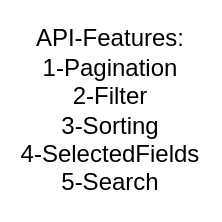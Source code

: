 <mxfile>
    <diagram id="pBeWiI2o95fJgp4lmJjT" name="Page-1">
        <mxGraphModel dx="785" dy="371" grid="1" gridSize="10" guides="1" tooltips="1" connect="1" arrows="1" fold="1" page="1" pageScale="1" pageWidth="850" pageHeight="1100" math="0" shadow="0">
            <root>
                <mxCell id="0"/>
                <mxCell id="1" parent="0"/>
                <mxCell id="11" value="API-Features:&lt;br&gt;1-Pagination&lt;br&gt;2-Filter&lt;br&gt;3-Sorting&lt;br&gt;4-SelectedFields&lt;br&gt;5-Search" style="text;strokeColor=none;align=center;fillColor=none;html=1;verticalAlign=middle;whiteSpace=wrap;rounded=0;" vertex="1" parent="1">
                    <mxGeometry x="390" y="40" width="110" height="110" as="geometry"/>
                </mxCell>
            </root>
        </mxGraphModel>
    </diagram>
</mxfile>